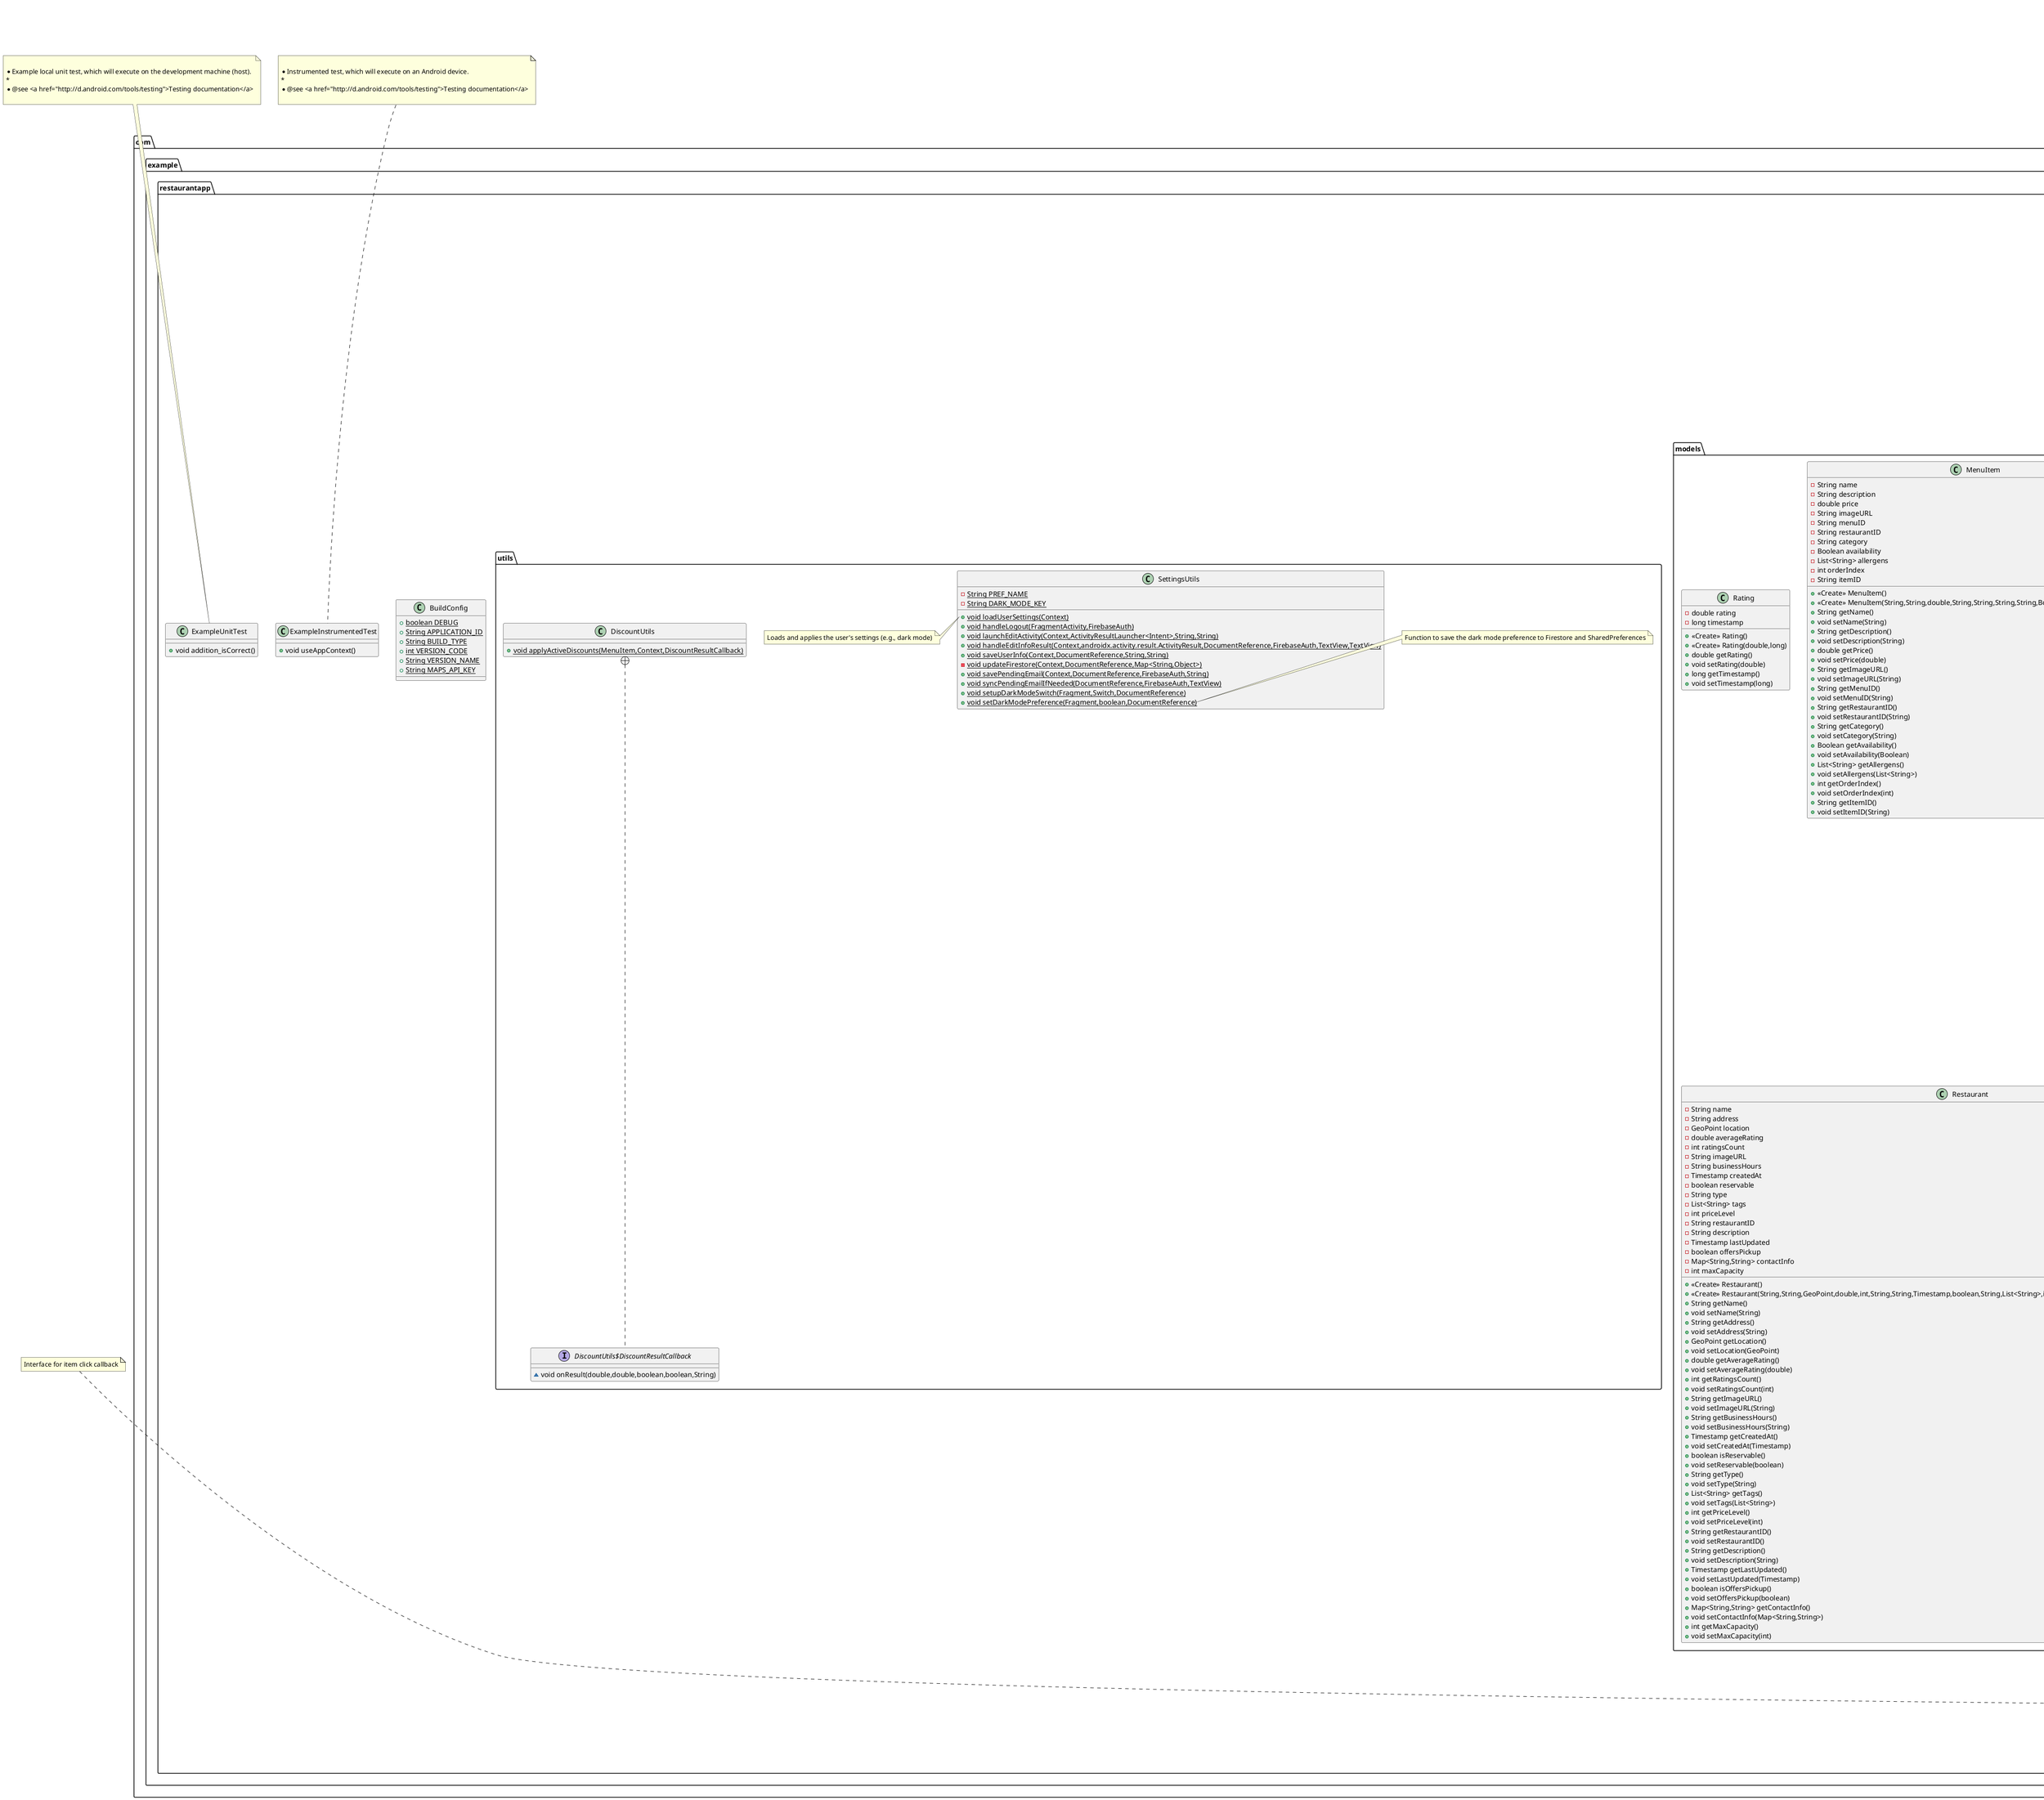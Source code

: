 @startuml
class com.example.restaurantapp.fragments.UpcomingReservationsFragment {
- RecyclerView reservationsRecyclerView
- LinearLayout emptyStateContainer
- MaterialButton filterByDateButton
- ChipGroup filterChipGroup
- ReservationAdapter reservationAdapter
- List<Reservation> allReservations
- List<Reservation> filteredReservations
- List<String> activeDateFilters
- SimpleDateFormat dateFormat
~ FirebaseFirestore db
- FirebaseAuth auth
- FirebaseUser currentUser
- boolean isRestaurant
+ <<Create>> UpcomingReservationsFragment()
+ View onCreateView(LayoutInflater,ViewGroup,Bundle)
- void loadReservationsFromFirestore()
+ void cancelReservation(Reservation,int)
- void setupFilters()
- void showDatePickerDialog()
- void onDateSelected(Date)
- void addDateFilterChip(String)
- void applyFilters()
- void updateEmptyState()
}


class com.example.restaurantapp.databinding.ActivityRestaurantMainBinding {
- LinearLayout rootView
+ BottomNavigationView bottomNavigation
+ FrameLayout fragmentContainer
- <<Create>> ActivityRestaurantMainBinding(LinearLayout,BottomNavigationView,FrameLayout)
+ LinearLayout getRoot()
+ {static} ActivityRestaurantMainBinding inflate(LayoutInflater)
+ {static} ActivityRestaurantMainBinding inflate(LayoutInflater,ViewGroup,boolean)
+ {static} ActivityRestaurantMainBinding bind(View)
}


class com.example.restaurantapp.BuildConfig {
+ {static} boolean DEBUG
+ {static} String APPLICATION_ID
+ {static} String BUILD_TYPE
+ {static} int VERSION_CODE
+ {static} String VERSION_NAME
+ {static} String MAPS_API_KEY
}

class com.example.restaurantapp.viewmodels.MenuItemSelectionViewModel {
- MutableLiveData<MenuItem> selectedMenuItem
+ void selectMenuItem(MenuItem)
+ LiveData<MenuItem> getSelectedMenuItem()
}
note left of com.example.restaurantapp.viewmodels.MenuItemSelectionViewModel::selectedMenuItem
 LiveData to hold the selected MenuItem
end note

note left of com.example.restaurantapp.viewmodels.MenuItemSelectionViewModel::selectMenuItem(MenuItem)
 Call this method when a menu item is selected
end note
note right of com.example.restaurantapp.viewmodels.MenuItemSelectionViewModel::getSelectedMenuItem()
 Other fragments can observe this LiveData to react when a menu item is selected
end note

class com.example.restaurantapp.fragments.MenuItemFragment {
- ImageView menuItemImage
- TextView discountBadge
- TextView menuItemName
- TextView menuItemDescription
- TextView menuItemPrice
- TextView menuItemOldPrice
- TextView menuItemCategory
- TextView menuItemAllergens
- TextView menuItemAvailability
- MenuItemSelectionViewModel viewModel
+ <<Create>> MenuItemFragment()
+ View onCreateView(LayoutInflater,ViewGroup,Bundle)
+ void onViewCreated(View,Bundle)
- void populateViews(MenuItem,Context)
}


class com.example.restaurantapp.adapters.RestaurantSearchResultsAdapter {
- List<Restaurant> restaurants
- Context context
- OnItemClickListener listener
+ <<Create>> RestaurantSearchResultsAdapter(List<Restaurant>,Context,OnItemClickListener)
+ void updateData(List<Restaurant>)
+ ViewHolder onCreateViewHolder(ViewGroup,int)
+ void onBindViewHolder(ViewHolder,int)
+ int getItemCount()
+ void getDistance(Restaurant,DistanceCallback)
}


interface com.example.restaurantapp.adapters.RestaurantSearchResultsAdapter$OnItemClickListener {
~ void onItemClick(Restaurant)
~ void onNavigateClick(Restaurant)
}

class com.example.restaurantapp.adapters.RestaurantSearchResultsAdapter$ViewHolder {
~ ImageView restaurantImage
~ TextView nameTextView
~ ImageButton navButton
+ <<Create>> ViewHolder(View)
}


interface com.example.restaurantapp.adapters.RestaurantSearchResultsAdapter$DistanceCallback {
~ void onDistanceCalculated(double)
}

class com.example.restaurantapp.fragments.GmapsFragment {
- SearchView searchView
- GoogleMap mMap
- FusedLocationProviderClient fusedLocationClient
- TextView noResultsTextView
- RestaurantSearchResultsAdapter restaurantSearchResultsAdapter
- RecyclerView recyclerView
- BottomSheetBehavior<View> bottomSheetBehavior
- View bottomSheet
- RestaurantViewModel viewModel
- boolean isNavigating
- Handler handler
- Runnable mapLoadRunnable
- PlacesClient placesClient
- Marker currentSearchMarker
- ActivityResultLauncher<String> locationPermissionLauncher
+ <<Create>> GmapsFragment()
+ View onCreateView(LayoutInflater,ViewGroup,Bundle)
+ void onDestroyView()
+ void onViewCreated(View,Bundle)
- void performSearch(String)
- void updateSearchResults(List<Restaurant>)
- void setCurrentLocation(PlacesClient)
- void loadMap(PlacesClient)
- void setMapSettings(GoogleMap,PlacesClient)
- void moveMapButtons(SupportMapFragment)
- int dpToPx(int)
- void setCurrentCameraPosition()
- void focusOnLocation(GoogleMap,LatLng)
- void openNavigationApp(String)
}

note left of com.example.restaurantapp.fragments.GmapsFragment::openNavigationApp(String)
 Helper to launch navigation
end note

class com.example.restaurantapp.fragments.LoginFragment {
- {static} String TAG
- EditText editTextEmail
- Button buttonLogin
- TextView textViewSignUp
- FirebaseAuth firebaseAuth
+ <<Create>> LoginFragment()
+ View onCreateView(LayoutInflater,ViewGroup,Bundle)
- void loginWithEmailPassword()
- void firebaseAuthWithGoogle(String)
- void navigateToMainActivity(FirebaseUser)
- void launchMainActivity(String)
+ void onStart()
}

note left of com.example.restaurantapp.fragments.LoginFragment::launchMainActivity(String)
 Launches the correct main activity instantly
end note

class com.example.restaurantapp.ExampleUnitTest {
+ void addition_isCorrect()
}
note top of com.example.restaurantapp.ExampleUnitTest

 * Example local unit test, which will execute on the development machine (host).
 *
 * @see <a href="http://d.android.com/tools/testing">Testing documentation</a>
 
end note


class com.example.restaurantapp.fragments.DiscoveryFragment {
- RecyclerView restaurantRecyclerView
- RestaurantDiscoveryAdapter restaurantAdapter
- RestaurantViewModel viewModel
+ <<Create>> DiscoveryFragment()
+ View onCreateView(LayoutInflater,ViewGroup,Bundle)
+ void onResume()
- void fetchAllRestaurants()
}


class com.example.restaurantapp.databinding.ActivityAuthenticationBinding {
- FrameLayout rootView
+ FragmentContainerView authenticationContainer
- <<Create>> ActivityAuthenticationBinding(FrameLayout,FragmentContainerView)
+ FrameLayout getRoot()
+ {static} ActivityAuthenticationBinding inflate(LayoutInflater)
+ {static} ActivityAuthenticationBinding inflate(LayoutInflater,ViewGroup,boolean)
+ {static} ActivityAuthenticationBinding bind(View)
}


class com.example.restaurantapp.ExampleInstrumentedTest {
+ void useAppContext()
}
note top of com.example.restaurantapp.ExampleInstrumentedTest

 * Instrumented test, which will execute on an Android device.
 *
 * @see <a href="http://d.android.com/tools/testing">Testing documentation</a>
 
end note


class com.example.restaurantapp.databinding.ActivityEditInfoBinding {
- RelativeLayout rootView
+ TextInputEditText confirmPasswordEditText
+ TextInputLayout confirmPasswordInputLayout
+ TextInputEditText newPasswordEditText
+ TextInputLayout newPasswordInputLayout
+ Button saveButton
+ Toolbar toolbar
+ TextInputEditText universalEditText
+ TextInputLayout universalInputLayout
- <<Create>> ActivityEditInfoBinding(RelativeLayout,TextInputEditText,TextInputLayout,TextInputEditText,TextInputLayout,Button,Toolbar,TextInputEditText,TextInputLayout)
+ RelativeLayout getRoot()
+ {static} ActivityEditInfoBinding inflate(LayoutInflater)
+ {static} ActivityEditInfoBinding inflate(LayoutInflater,ViewGroup,boolean)
+ {static} ActivityEditInfoBinding bind(View)
}


class com.example.restaurantapp.databinding.FragmentUserSignUpBinding {
- ScrollView rootView
+ Button buttonSignUp
+ TextInputEditText editTextConfirmPassword
+ TextInputEditText editTextEmail
+ TextInputEditText editTextName
+ TextInputEditText editTextPassword
+ TextInputEditText editTextPhone
+ TextView textViewRestaurantSignUp
+ TextView textViewSignIn
- <<Create>> FragmentUserSignUpBinding(ScrollView,Button,TextInputEditText,TextInputEditText,TextInputEditText,TextInputEditText,TextInputEditText,TextView,TextView)
+ ScrollView getRoot()
+ {static} FragmentUserSignUpBinding inflate(LayoutInflater)
+ {static} FragmentUserSignUpBinding inflate(LayoutInflater,ViewGroup,boolean)
+ {static} FragmentUserSignUpBinding bind(View)
}


class com.example.restaurantapp.databinding.FragmentDiscoveryBinding {
- LinearLayout rootView
+ LinearLayout discoveryContainer
+ RecyclerView restaurantRecyclerView
- <<Create>> FragmentDiscoveryBinding(LinearLayout,LinearLayout,RecyclerView)
+ LinearLayout getRoot()
+ {static} FragmentDiscoveryBinding inflate(LayoutInflater)
+ {static} FragmentDiscoveryBinding inflate(LayoutInflater,ViewGroup,boolean)
+ {static} FragmentDiscoveryBinding bind(View)
}


class com.example.restaurantapp.fragments.EditRestaurantInfoFragment {
- ImageView editRestaurantLogo
- TextInputEditText editRestaurantName
- AutoCompleteTextView editRestaurantType
- Slider editRestaurantPriceLevel
- SwitchMaterial editRestaurantReservable
- Button saveButton
- ProgressBar progressBar
- BottomSheetDialog imageBottomSheetDialog
- RestaurantViewModel viewModel
- Uri photoUri
- Bitmap bitmap
- UploadTask currentUploadTask
- boolean imageEdited
- boolean isUploading
- boolean hasError
- Restaurant currentRestaurant
- String restaurantID
- FirebaseFirestore db
- FirebaseAuth auth
- FirebaseUser currentUser
- StorageReference storageRef
- FirebaseStorage storage
- ActivityResultLauncher<String[]> permissionLauncher
- ActivityResultLauncher<Intent> cameraLauncher
- ActivityResultLauncher<Intent> imagePickerLauncher
+ View onCreateView(LayoutInflater,ViewGroup,Bundle)
- void populateRestaurantViews(Restaurant)
- void saveRestaurantChanges()
- void isValidAddress(String,EditRestaurantInfoFragment.AddressValidationCallback)
- boolean validateWithOpenStreetMap(String)
- void editImage()
- boolean checkStoragePermission()
- void requestPermissions()
- void showBottomSheetDialog()
- void takePhoto()
- void pickFromGallery()
- File createImageFile()
- Bitmap fixImageOrientation(Uri,Bitmap)
- void uploadImageToFirebase(Bitmap)
- void deleteOldImage(String)
- void updateImageWithImageUrl(String)
}
note left of com.example.restaurantapp.fragments.EditRestaurantInfoFragment::permissionLauncher
 Permission request launcher
end note
note right of com.example.restaurantapp.fragments.EditRestaurantInfoFragment::imagePickerLauncher
 Handle gallery result
end note


interface com.example.restaurantapp.fragments.EditRestaurantInfoFragment$AddressValidationCallback {
~ void onResult(boolean)
}

class com.example.restaurantapp.databinding.FragmentForgotPasswordBinding {
- ScrollView rootView
+ Button buttonBackToLogin
+ Button buttonResetPassword
+ TextInputEditText editTextEmail
+ ProgressBar progressBar
+ TextView textViewTitle
- <<Create>> FragmentForgotPasswordBinding(ScrollView,Button,Button,TextInputEditText,ProgressBar,TextView)
+ ScrollView getRoot()
+ {static} FragmentForgotPasswordBinding inflate(LayoutInflater)
+ {static} FragmentForgotPasswordBinding inflate(LayoutInflater,ViewGroup,boolean)
+ {static} FragmentForgotPasswordBinding bind(View)
}


class com.example.restaurantapp.adapters.ReservationAdapter {
- List<Reservation> reservationList
- Context context
- boolean isUpcoming
- boolean isRestaurant
- UpcomingReservationsFragment fragment
- SimpleDateFormat displayDateFormat
+ <<Create>> ReservationAdapter(Context,List<Reservation>,boolean)
+ <<Create>> ReservationAdapter(Context,List<Reservation>,boolean,UpcomingReservationsFragment)
+ ReservationViewHolder onCreateViewHolder(ViewGroup,int)
+ void onBindViewHolder(ReservationViewHolder,int)
+ int getItemCount()
}

note left of com.example.restaurantapp.adapters.ReservationAdapter::ReservationAdapter(Context,List<Reservation>,boolean,UpcomingReservationsFragment)
 Optional constructor to directly provide the fragment reference
end note

class com.example.restaurantapp.adapters.ReservationAdapter$ReservationViewHolder {
~ TextView dateTimeText
~ TextView specialRequestsText
~ Button cancelButton
~ View bottomSpacer
+ <<Create>> ReservationViewHolder(View)
}


class com.example.restaurantapp.activities.AuthenticationActivity {
# void onCreate(Bundle)
}

class com.example.restaurantapp.databinding.ItemReservationBinding {
- CardView rootView
+ Space bottomSpacer
+ TextView bulletSeparator
+ Button cancelReservationButton
+ CardView reservationCard
+ TextView reservationDateTimeText
+ TextView reservationGuestCount
+ TextView reservationRestaurantName
+ TextView reservationSpecialRequests
+ TextView reservationStatus
+ TextView reservationUserName
+ TextView reservationUserPhone
- <<Create>> ItemReservationBinding(CardView,Space,TextView,Button,CardView,TextView,TextView,TextView,TextView,TextView,TextView,TextView)
+ CardView getRoot()
+ {static} ItemReservationBinding inflate(LayoutInflater)
+ {static} ItemReservationBinding inflate(LayoutInflater,ViewGroup,boolean)
+ {static} ItemReservationBinding bind(View)
}


class com.example.restaurantapp.databinding.FragmentMenuItemBinding {
- ScrollView rootView
+ TextView discountBadge
+ TextView menuItemAllergens
+ TextView menuItemAllergensLabel
+ TextView menuItemAvailability
+ TextView menuItemCategory
+ TextView menuItemDescription
+ LinearLayout menuItemDetailContainer
+ ScrollView menuItemDetailScroll
+ ImageView menuItemImage
+ TextView menuItemName
+ TextView menuItemOldPrice
+ TextView menuItemPrice
- <<Create>> FragmentMenuItemBinding(ScrollView,TextView,TextView,TextView,TextView,TextView,TextView,LinearLayout,ScrollView,ImageView,TextView,TextView,TextView)
+ ScrollView getRoot()
+ {static} FragmentMenuItemBinding inflate(LayoutInflater)
+ {static} FragmentMenuItemBinding inflate(LayoutInflater,ViewGroup,boolean)
+ {static} FragmentMenuItemBinding bind(View)
}


class com.example.restaurantapp.fragments.RestaurantSignUpFragment {
- TextInputEditText emailEditText
- TextInputLayout emailLayout
- Button signUpButton
- FirebaseAuth firebaseAuth
- TextView signInRedirectTextView
- ProgressBar progressBar
+ <<Create>> RestaurantSignUpFragment()
+ View onCreateView(LayoutInflater,ViewGroup,Bundle)
- void createRestaurantAccount()
- void isValidAddress(String,AddressValidationCallback)
- boolean validateWithOpenStreetMap(String)
- void saveRestaurantData(FirebaseUser,String,String,String,String)
- void saveUserTypeToPreferences()
- void navigateToMainActivity(FirebaseUser)
- void setupErrorClearListeners()
}


interface com.example.restaurantapp.fragments.RestaurantSignUpFragment$AddressValidationCallback {
~ void onResult(boolean)
}

class com.example.restaurantapp.databinding.FragmentEditRestaurantInfoBinding {
- FrameLayout rootView
+ Button cancelButton
+ TextInputEditText editRestaurantAddress
+ TextInputEditText editRestaurantDescription
+ TextInputEditText editRestaurantEmail
+ TextInputEditText editRestaurantHours
+ ImageView editRestaurantLogo
+ TextInputEditText editRestaurantMaxCapacity
+ TextInputEditText editRestaurantName
+ SwitchMaterial editRestaurantOffersPickup
+ TextInputEditText editRestaurantPhone
+ Slider editRestaurantPriceLevel
+ SwitchMaterial editRestaurantReservable
+ TextInputEditText editRestaurantTags
+ AutoCompleteTextView editRestaurantType
+ FrameLayout loadingOverlay
+ TextInputLayout maxCapacityInputLayout
+ Button saveButton
+ ProgressBar saveProgressBar
- <<Create>> FragmentEditRestaurantInfoBinding(FrameLayout,Button,TextInputEditText,TextInputEditText,TextInputEditText,TextInputEditText,ImageView,TextInputEditText,TextInputEditText,SwitchMaterial,TextInputEditText,Slider,SwitchMaterial,TextInputEditText,AutoCompleteTextView,FrameLayout,TextInputLayout,Button,ProgressBar)
+ FrameLayout getRoot()
+ {static} FragmentEditRestaurantInfoBinding inflate(LayoutInflater)
+ {static} FragmentEditRestaurantInfoBinding inflate(LayoutInflater,ViewGroup,boolean)
+ {static} FragmentEditRestaurantInfoBinding bind(View)
}


class com.example.restaurantapp.databinding.FragmentProfileBinding {
- ScrollView rootView
+ TextView accountSettingsTitle
+ Button changePasswordButton
+ Switch darkModeSwitch
+ LinearLayout editProfileEmailContainer
+ LinearLayout editProfileNameContainer
+ LinearLayout editProfilePhoneContainer
+ ImageButton editProfilePictureImageButton
+ TextView editProfilePictureTextView
+ TextView generalSettingsTitle
+ Button logoutButton
+ Switch notificationsSwitch
+ LinearLayout profileContainer
+ TextView profileEmail
+ TextView profileName
+ TextView profilePhone
- <<Create>> FragmentProfileBinding(ScrollView,TextView,Button,Switch,LinearLayout,LinearLayout,LinearLayout,ImageButton,TextView,TextView,Button,Switch,LinearLayout,TextView,TextView,TextView)
+ ScrollView getRoot()
+ {static} FragmentProfileBinding inflate(LayoutInflater)
+ {static} FragmentProfileBinding inflate(LayoutInflater,ViewGroup,boolean)
+ {static} FragmentProfileBinding bind(View)
}


class com.example.restaurantapp.databinding.FragmentMapBinding {
- FrameLayout rootView
+ MapView gmap
- <<Create>> FragmentMapBinding(FrameLayout,MapView)
+ FrameLayout getRoot()
+ {static} FragmentMapBinding inflate(LayoutInflater)
+ {static} FragmentMapBinding inflate(LayoutInflater,ViewGroup,boolean)
+ {static} FragmentMapBinding bind(View)
}


class com.example.restaurantapp.databinding.ItemSearchRestaurantBinding {
- CardView rootView
+ ImageButton navButton
+ TextView restaurantDistance
+ ImageView restaurantImage
+ TextView restaurantName
+ TextView restaurantRating
+ TextView restaurantTags
- <<Create>> ItemSearchRestaurantBinding(CardView,ImageButton,TextView,ImageView,TextView,TextView,TextView)
+ CardView getRoot()
+ {static} ItemSearchRestaurantBinding inflate(LayoutInflater)
+ {static} ItemSearchRestaurantBinding inflate(LayoutInflater,ViewGroup,boolean)
+ {static} ItemSearchRestaurantBinding bind(View)
}


class com.example.restaurantapp.databinding.FragmentRestaurantSettingsBinding {
- CoordinatorLayout rootView
+ Button changePasswordButton
+ Switch darkModeSwitch
+ LinearLayout editProfileEmailContainer
+ LinearLayout editProfilePhoneContainer
+ Button logoutButton
+ TextView profileEmail
+ TextView profilePhone
+ Toolbar toolbar
- <<Create>> FragmentRestaurantSettingsBinding(CoordinatorLayout,Button,Switch,LinearLayout,LinearLayout,Button,TextView,TextView,Toolbar)
+ CoordinatorLayout getRoot()
+ {static} FragmentRestaurantSettingsBinding inflate(LayoutInflater)
+ {static} FragmentRestaurantSettingsBinding inflate(LayoutInflater,ViewGroup,boolean)
+ {static} FragmentRestaurantSettingsBinding bind(View)
}


class com.example.restaurantapp.databinding.FragmentReservationsTabLayoutBinding {
- CoordinatorLayout rootView
+ AppBarLayout appBarLayout
+ TabLayout tabLayout
+ ViewPager2 viewPager
- <<Create>> FragmentReservationsTabLayoutBinding(CoordinatorLayout,AppBarLayout,TabLayout,ViewPager2)
+ CoordinatorLayout getRoot()
+ {static} FragmentReservationsTabLayoutBinding inflate(LayoutInflater)
+ {static} FragmentReservationsTabLayoutBinding inflate(LayoutInflater,ViewGroup,boolean)
+ {static} FragmentReservationsTabLayoutBinding bind(View)
}


class com.example.restaurantapp.databinding.ActivityUserMainBinding {
- LinearLayout rootView
+ BottomNavigationView bottomNavMenu
+ FrameLayout fragmentContainer
- <<Create>> ActivityUserMainBinding(LinearLayout,BottomNavigationView,FrameLayout)
+ LinearLayout getRoot()
+ {static} ActivityUserMainBinding inflate(LayoutInflater)
+ {static} ActivityUserMainBinding inflate(LayoutInflater,ViewGroup,boolean)
+ {static} ActivityUserMainBinding bind(View)
}


class com.example.restaurantapp.models.Rating {
- double rating
- long timestamp
+ <<Create>> Rating()
+ <<Create>> Rating(double,long)
+ double getRating()
+ void setRating(double)
+ long getTimestamp()
+ void setTimestamp(long)
}


class com.example.restaurantapp.databinding.FragmentGmapsBinding {
- CoordinatorLayout rootView
+ LinearLayout bottomSheet
+ FrameLayout bottomSheetContainer
+ FragmentContainerView mapContainer
+ TextView noResultsTextView
+ SearchView searchBar
+ RecyclerView searchResultsRecyclerView
- <<Create>> FragmentGmapsBinding(CoordinatorLayout,LinearLayout,FrameLayout,FragmentContainerView,TextView,SearchView,RecyclerView)
+ CoordinatorLayout getRoot()
+ {static} FragmentGmapsBinding inflate(LayoutInflater)
+ {static} FragmentGmapsBinding inflate(LayoutInflater,ViewGroup,boolean)
+ {static} FragmentGmapsBinding bind(View)
}


class com.example.restaurantapp.utils.DiscountUtils {
+ {static} void applyActiveDiscounts(MenuItem,Context,DiscountResultCallback)
}

interface com.example.restaurantapp.utils.DiscountUtils$DiscountResultCallback {
~ void onResult(double,double,boolean,boolean,String)
}

class com.example.restaurantapp.databinding.ItemMenuItemBinding {
- FrameLayout rootView
+ TextView discountBadge
+ ImageView itemImage
+ TextView itemName
+ TextView itemPrice
+ TextView oldPrice
+ LinearLayout priceLayout
- <<Create>> ItemMenuItemBinding(FrameLayout,TextView,ImageView,TextView,TextView,TextView,LinearLayout)
+ FrameLayout getRoot()
+ {static} ItemMenuItemBinding inflate(LayoutInflater)
+ {static} ItemMenuItemBinding inflate(LayoutInflater,ViewGroup,boolean)
+ {static} ItemMenuItemBinding bind(View)
}


class com.example.restaurantapp.fragments.RestaurantSettingsFragment {
- Button logoutButton
- TextView profileEmail
- Switch darkModeSwitch
- ActivityResultLauncher<Intent> editInfoLauncher
- FirebaseFirestore db
- FirebaseAuth auth
- FirebaseUser currentUser
- DocumentReference userRef
- DocumentReference userSettingsRef
+ <<Create>> RestaurantSettingsFragment()
+ View onCreateView(LayoutInflater,ViewGroup,Bundle)
+ void onResume()
- void loadDarkModeSetting()
- void fetchFromFirestoreAndStoreLocally(SharedPreferences)
}

note left of com.example.restaurantapp.fragments.RestaurantSettingsFragment::loadDarkModeSetting()
 Load user settings from preferences
end note
note right of com.example.restaurantapp.fragments.RestaurantSettingsFragment::fetchFromFirestoreAndStoreLocally(SharedPreferences)
In case load fails, load from firestore and store locally
end note

class com.example.restaurantapp.fragments.UserSignUpFragment {
- EditText emailEditText
- Button signUpButton
- TextView signInRedirectTextView
- FirebaseAuth firebaseAuth
+ <<Create>> UserSignUpFragment()
+ View onCreateView(LayoutInflater,ViewGroup,Bundle)
- void createAccount()
- void saveUserData(String,String,String,String)
- void saveUserTypeToPreferences()
- void navigateToMainActivity(FirebaseUser)
}


class com.example.restaurantapp.databinding.FragmentReservationsBinding {
- LinearLayout rootView
+ MaterialButton clearFilterButton
+ LinearLayout emptyStateContainer
+ MaterialButton filterByDateButton
+ ChipGroup filterChipGroup
+ LinearLayout filterControls
+ TextView noReservationsText
+ RecyclerView reservationsRecyclerView
+ TextView reservationsTitle
- <<Create>> FragmentReservationsBinding(LinearLayout,MaterialButton,LinearLayout,MaterialButton,ChipGroup,LinearLayout,TextView,RecyclerView,TextView)
+ LinearLayout getRoot()
+ {static} FragmentReservationsBinding inflate(LayoutInflater)
+ {static} FragmentReservationsBinding inflate(LayoutInflater,ViewGroup,boolean)
+ {static} FragmentReservationsBinding bind(View)
}


class com.example.restaurantapp.models.MenuItem {
- String name
- String description
- double price
- String imageURL
- String menuID
- String restaurantID
- String category
- Boolean availability
- List<String> allergens
- int orderIndex
- String itemID
+ <<Create>> MenuItem()
+ <<Create>> MenuItem(String,String,double,String,String,String,String,Boolean,List<String>,int,String)
+ String getName()
+ void setName(String)
+ String getDescription()
+ void setDescription(String)
+ double getPrice()
+ void setPrice(double)
+ String getImageURL()
+ void setImageURL(String)
+ String getMenuID()
+ void setMenuID(String)
+ String getRestaurantID()
+ void setRestaurantID(String)
+ String getCategory()
+ void setCategory(String)
+ Boolean getAvailability()
+ void setAvailability(Boolean)
+ List<String> getAllergens()
+ void setAllergens(List<String>)
+ int getOrderIndex()
+ void setOrderIndex(int)
+ String getItemID()
+ void setItemID(String)
}


class com.example.restaurantapp.fragments.ForgotPasswordFragment {
- EditText editTextEmail
- Button buttonResetPassword
- ProgressBar progressBar
- FirebaseAuth firebaseAuth
+ <<Create>> ForgotPasswordFragment()
+ View onCreateView(LayoutInflater,ViewGroup,Bundle)
}


class com.example.restaurantapp.activities.RestaurantMainActivity {
- {static} String TAG
- BottomNavigationView bottomNavMenu
- String MANAGE_MENU_FRAGMENT_TAG
- String RESTAURANT_SETTINGS_FRAGMENT_TAG
- String RESTAURANT_INFO_FRAGMENT_TAG
- String RESERVATIONS_TAB_LAYOUT_FRAGMENT_TAG
- String currentFragmentTag
- View rootView
- ActivityResultLauncher<String[]> requestMultiplePermissionsLauncher
- ActivityResultLauncher<String> requestSinglePermissionLauncher
- boolean isTransactionInProgress
- Handler handler
- String pendingFragmentTag
# void onCreate(Bundle)
- void setupPermissionLaunchers()
- void setupBackPressHandler()
- void setupBottomNavigation()
# void onSaveInstanceState(Bundle)
- void updateBottomNavFromTag(String)
- void switchFragment(String)
- void loadFragment(Fragment,String)
- void requestRequiredPermissions()
- void showPermissionRationale(List<String>)
- void showPermissionFeedback(String)
- String getPermissionFriendlyName(String)
}
note left of com.example.restaurantapp.activities.RestaurantMainActivity::requestMultiplePermissionsLauncher
 For Android 13+ permissions
end note


class com.example.restaurantapp.databinding.FragmentManageMenuBinding {
- FrameLayout rootView
+ RelativeLayout addChoiceOverlay
+ ImageButton btnAdd
+ Button btnApplyDiscount
+ Button btnCancelAddChoice
+ Button btnCancelDiscount
+ Button btnCancelEdit
+ Button btnCancelMenuEdit
+ Button btnChooseAddItem
+ Button btnChooseAddMenu
+ Button btnChooseForDiscount
+ Button btnCloseItemView
+ Button btnCloseMenuView
+ ImageButton btnCreateDiscount
+ Button btnDeleteItem
+ Button btnDeleteMenu
+ Button btnEditItem
+ Button btnEditMenu
+ Button btnSaveItem
+ Button btnSaveMenu
+ DatePicker datePickerEnd
+ DatePicker datePickerStart
+ TextView discountBadge
+ RelativeLayout discountOverlay
+ EditText editDiscountAmount
+ TextInputEditText editItemAllergens
+ TextInputLayout editItemAllergensLayout
+ CheckBox editItemAvailability
+ TextInputEditText editItemCategory
+ TextInputLayout editItemCategoryLayout
+ TextInputEditText editItemDescription
+ TextInputLayout editItemDescriptionLayout
+ ImageButton editItemImage
+ TextInputEditText editItemName
+ TextInputLayout editItemNameLayout
+ TextInputEditText editItemPrice
+ TextInputLayout editItemPriceLayout
+ ImageButton editMenuImage
+ EditText editMenuName
+ TextView itemEditImageTextView
+ RelativeLayout itemEditOverlay
+ TextView itemEditOverlayName
+ TextView itemViewAllergens
+ TextView itemViewAvailability
+ TextView itemViewCategory
+ TextView itemViewDescription
+ ImageView itemViewImage
+ TextView itemViewName
+ RelativeLayout itemViewOverlay
+ TextView itemViewPrice
+ LinearLayout layoutSchedule
+ RelativeLayout loadingOverlay
+ TextView menuEditImageTextView
+ RelativeLayout menuEditOverlay
+ TextView menuEditOverlayName
+ ImageView menuViewImage
+ TextView menuViewName
+ RelativeLayout menuViewOverlay
+ TextView noResults
+ TextView oldPrice
+ ProgressBar progressBar
+ RadioGroup radioApplyScope
+ RadioButton radioApplyToMenuOrItem
+ RadioGroup radioDiscountType
+ RadioButton radioFlat
+ RadioButton radioManualSelect
+ RadioButton radioPercentage
+ RecyclerView recyclerViewMenus
+ NestedScrollView scrollViewMenus
+ SearchView searchBar
+ Spinner spinnerDiscountItem
+ Spinner spinnerDiscountMenu
+ Spinner spinnerMenuSelection
+ Switch switchEnableSchedule
+ TimePicker timePickerEnd
+ TimePicker timePickerStart
- <<Create>> FragmentManageMenuBinding(FrameLayout,RelativeLayout,ImageButton,Button,Button,Button,Button,Button,Button,Button,Button,Button,Button,ImageButton,Button,Button,Button,Button,Button,Button,DatePicker,DatePicker,TextView,RelativeLayout,EditText,TextInputEditText,TextInputLayout,CheckBox,TextInputEditText,TextInputLayout,TextInputEditText,TextInputLayout,ImageButton,TextInputEditText,TextInputLayout,TextInputEditText,TextInputLayout,ImageButton,EditText,TextView,RelativeLayout,TextView,TextView,TextView,TextView,TextView,ImageView,TextView,RelativeLayout,TextView,LinearLayout,RelativeLayout,TextView,RelativeLayout,TextView,ImageView,TextView,RelativeLayout,TextView,TextView,ProgressBar,RadioGroup,RadioButton,RadioGroup,RadioButton,RadioButton,RadioButton,RecyclerView,NestedScrollView,SearchView,Spinner,Spinner,Spinner,Switch,TimePicker,TimePicker)
+ FrameLayout getRoot()
+ {static} FragmentManageMenuBinding inflate(LayoutInflater)
+ {static} FragmentManageMenuBinding inflate(LayoutInflater,ViewGroup,boolean)
+ {static} FragmentManageMenuBinding bind(View)
}


class com.example.restaurantapp.adapters.RestaurantDiscoveryAdapter {
- List<Restaurant> restaurants
- Context context
- OnRestaurantClickListener listener
+ <<Create>> RestaurantDiscoveryAdapter(List<Restaurant>,Context,OnRestaurantClickListener)
+ void updateData(List<Restaurant>)
+ ViewHolder onCreateViewHolder(ViewGroup,int)
+ void onBindViewHolder(ViewHolder,int)
+ int getItemCount()
- String getPriceLevelText(int)
- String joinTags(List<String>)
}

note left of com.example.restaurantapp.adapters.RestaurantDiscoveryAdapter::updateData(List<Restaurant>)
 Update adapter data
end note
note right of com.example.restaurantapp.adapters.RestaurantDiscoveryAdapter::getPriceLevelText(int)
 Helper to format price level
end note
note left of com.example.restaurantapp.adapters.RestaurantDiscoveryAdapter::joinTags(List<String>)
 Helper to join tags
end note

interface com.example.restaurantapp.adapters.RestaurantDiscoveryAdapter$OnRestaurantClickListener {
~ void onRestaurantClick(Restaurant)
}
note top of com.example.restaurantapp.adapters.RestaurantDiscoveryAdapter$OnRestaurantClickListener
 Interface for item click callback
end note


class com.example.restaurantapp.adapters.RestaurantDiscoveryAdapter$ViewHolder {
~ ImageView restaurantImage
~ TextView restaurantName
+ <<Create>> ViewHolder(View)
}


class com.example.restaurantapp.models.Reservation {
- Date date
- String time
- String guests
- String specialRequests
- String status
- String name
- String restaurantName
- String phoneNumber
- String userID
- String restaurantID
- String reservationID
+ <<Create>> Reservation()
+ <<Create>> Reservation(Date,String,String,String,String,String,String,String,String,String,String)
+ Date getDate()
+ String getTime()
+ String getGuests()
+ String getSpecialRequests()
+ String getStatus()
+ String getName()
+ String getPhoneNumber()
+ void setDate(Date)
+ void setTime(String)
+ void setGuests(String)
+ void setSpecialRequests(String)
+ void setStatus(String)
+ void setName(String)
+ void setPhoneNumber(String)
+ String getUserID()
+ void setUserID(String)
+ String getRestaurantID()
+ void setRestaurantID(String)
+ String getReservationID()
+ void setReservationID(String)
+ String getRestaurantName()
+ void setRestaurantName(String)
}

note left of com.example.restaurantapp.models.Reservation::getDate()
 Getters
end note
note right of com.example.restaurantapp.models.Reservation::setDate(Date)
 Setters
end note

class com.example.restaurantapp.activities.UserMainActivity {
- {static} String TAG
- BottomNavigationView bottomNavMenu
- String DISCOVERY_FRAGMENT_TAG
- String GMAPS_FRAGMENT_TAG
- String PROFILE_FRAGMENT_TAG
- String RESERVATIONS_TAB_LAYOUT_FRAGMENT_TAG
- String currentFragmentTag
- View rootView
- ActivityResultLauncher<String[]> permissionLauncher
# void onCreate(Bundle)
- void setupPermissionLaunchers()
- void setupBackPressHandler()
- void setupBottomNavigation()
# void onSaveInstanceState(Bundle)
- void updateBottomNavFromTag(String)
- void switchFragment(String)
- void loadFragment(Fragment,String)
- void requestRequiredPermissions()
}


class com.example.restaurantapp.fragments.ProfileFragment {
- ImageButton editProfilePictureImageButton
- TextView profileName
- Switch darkModeSwitch
- ActivityResultLauncher<Intent> editInfoLauncher
- ActivityResultLauncher<String> requestPermissionLauncher
- BottomSheetDialog bottomSheetDialog
- UploadTask currentUploadTask
- boolean isUploading
- Uri photoUri
- FirebaseFirestore db
- FirebaseAuth auth
- FirebaseStorage storage
- StorageReference storageRef
- DocumentReference userSettingsRef
- DocumentReference userRef
- {static} String TAG
- ActivityResultLauncher<String[]> permissionLauncher
- ActivityResultLauncher<Intent> cameraLauncher
- ActivityResultLauncher<Intent> imagePickerLauncher
+ <<Create>> ProfileFragment()
+ View onCreateView(LayoutInflater,ViewGroup,Bundle)
+ void onResume()
+ void onDestroyView()
- void loadUserSettings()
- void fetchFromFirestoreAndStoreLocally(SharedPreferences)
- void requestNotificationPermission()
- void setNotificationPreference(boolean)
- void updateNotificationSubscription(boolean)
- void loadUserProfile()
- void selectProfilePicture()
- boolean checkStoragePermission()
- void requestPermissions()
- void showBottomSheetDialog()
- void takePhoto()
- void pickFromGallery()
- File createImageFile()
- void uploadImageToFirebase(Bitmap)
- Bitmap fixImageOrientation(Uri,Bitmap)
- void updateUserProfileWithImageUrl(String)
- void deleteOldProfileImage(String)
}
note left of com.example.restaurantapp.fragments.ProfileFragment::permissionLauncher
 Permission request launcher
end note
note right of com.example.restaurantapp.fragments.ProfileFragment::cameraLauncher
 Handle camera result
end note
note left of com.example.restaurantapp.fragments.ProfileFragment::imagePickerLauncher
 Handle gallery result
end note

note left of com.example.restaurantapp.fragments.ProfileFragment::loadUserSettings()
 Load user settings from preferences
end note
note right of com.example.restaurantapp.fragments.ProfileFragment::fetchFromFirestoreAndStoreLocally(SharedPreferences)
In case load fails, load from firestore and store locally
end note
note left of com.example.restaurantapp.fragments.ProfileFragment::requestNotificationPermission()
 Function to request notification permission
end note

class com.example.restaurantapp.utils.SettingsUtils {
- {static} String PREF_NAME
- {static} String DARK_MODE_KEY
+ {static} void loadUserSettings(Context)
+ {static} void handleLogout(FragmentActivity,FirebaseAuth)
+ {static} void launchEditActivity(Context,ActivityResultLauncher<Intent>,String,String)
+ {static} void handleEditInfoResult(Context,androidx.activity.result.ActivityResult,DocumentReference,FirebaseAuth,TextView,TextView)
+ {static} void saveUserInfo(Context,DocumentReference,String,String)
- {static} void updateFirestore(Context,DocumentReference,Map<String,Object>)
+ {static} void savePendingEmail(Context,DocumentReference,FirebaseAuth,String)
+ {static} void syncPendingEmailIfNeeded(DocumentReference,FirebaseAuth,TextView)
+ {static} void setupDarkModeSwitch(Fragment,Switch,DocumentReference)
+ {static} void setDarkModePreference(Fragment,boolean,DocumentReference)
}

note left of com.example.restaurantapp.utils.SettingsUtils::loadUserSettings(Context)
 Loads and applies the user's settings (e.g., dark mode)
end note
note right of com.example.restaurantapp.utils.SettingsUtils::setDarkModePreference(Fragment,boolean,DocumentReference)
 Function to save the dark mode preference to Firestore and SharedPreferences
end note

class com.example.restaurantapp.adapters.MenuItemAdapter {
- List<MenuItem> menuItemList
- OnItemClickListener onItemClickListener
+ <<Create>> MenuItemAdapter(List<MenuItem>,OnItemClickListener)
+ ItemViewHolder onCreateViewHolder(ViewGroup,int)
+ void onBindViewHolder(ItemViewHolder,int)
+ int getItemCount()
}


interface com.example.restaurantapp.adapters.MenuItemAdapter$OnItemClickListener {
~ void onItemClick(MenuItem)
}

class com.example.restaurantapp.adapters.MenuItemAdapter$ItemViewHolder {
~ ImageView itemImage
~ TextView itemName
+ <<Create>> ItemViewHolder(View)
+ void bind(MenuItem)
}


class com.example.restaurantapp.databinding.FragmentRestaurantSignUpBinding {
- LinearLayout rootView
+ Button buttonRestaurantSignUp
+ TextInputEditText editTextRestaurantAddress
+ TextInputEditText editTextRestaurantConfirmPassword
+ TextInputEditText editTextRestaurantEmail
+ TextInputEditText editTextRestaurantName
+ TextInputEditText editTextRestaurantPassword
+ TextInputEditText editTextRestaurantPhone
+ ProgressBar progressBarSignUp
+ TextInputLayout textInputLayoutAddress
+ TextInputLayout textInputLayoutConfirmPassword
+ TextInputLayout textInputLayoutEmail
+ TextInputLayout textInputLayoutPassword
+ TextInputLayout textInputLayoutPhone
+ TextInputLayout textInputLayoutRestaurantName
+ TextView textViewSignIn
+ TextView textViewUserSignUp
- <<Create>> FragmentRestaurantSignUpBinding(LinearLayout,Button,TextInputEditText,TextInputEditText,TextInputEditText,TextInputEditText,TextInputEditText,TextInputEditText,ProgressBar,TextInputLayout,TextInputLayout,TextInputLayout,TextInputLayout,TextInputLayout,TextInputLayout,TextView,TextView)
+ LinearLayout getRoot()
+ {static} FragmentRestaurantSignUpBinding inflate(LayoutInflater)
+ {static} FragmentRestaurantSignUpBinding inflate(LayoutInflater,ViewGroup,boolean)
+ {static} FragmentRestaurantSignUpBinding bind(View)
}


class com.example.restaurantapp.models.Discount {
- String discountType
- double discountValue
- Timestamp startTime
- Timestamp endTime
- String discountID
+ <<Create>> Discount()
+ <<Create>> Discount(String,double,Timestamp,Timestamp,String)
+ String getDiscountType()
+ void setDiscountType(String)
+ double getDiscountValue()
+ void setDiscountValue(double)
+ Timestamp getStartTime()
+ void setStartTime(Timestamp)
+ Timestamp getEndTime()
+ void setEndTime(Timestamp)
+ void setDiscountID(String)
+ String getDiscountID()
}
note left of com.example.restaurantapp.models.Discount::discountType
 "Percentage" or "Flat"
end note


class com.example.restaurantapp.databinding.FragmentRestaurantInfoBinding {
- FrameLayout rootView
+ MaterialButton cancelReservationButton
+ MaterialButton confirmReservationButton
+ DatePicker datePickerReservation
+ TextInputEditText guestAmountEditText
+ TextInputLayout guestAmountInputLayout
+ NumberPicker hourPicker
+ RecyclerView menusRecyclerView
+ NumberPicker minutePicker
+ MaterialButton navigateButton
+ TextView noResults
+ MaterialButton openReserveOverlayButton
+ ProgressBar progressBar
+ ImageButton rateButton
+ FrameLayout reservationOverlay
+ TextView reservationOverlayBusinessHours
+ TextView reservationTitle
+ TextView restaurantDetailAddress
+ TextView restaurantDetailBusinessHours
+ TextView restaurantDetailContactInfo
+ TextView restaurantDetailDescription
+ Button restaurantDetailEditButton
+ ImageView restaurantDetailLogo
+ TextView restaurantDetailName
+ TextView restaurantDetailOffersPickup
+ TextView restaurantDetailPriceLevel
+ TextView restaurantDetailRating
+ TextView restaurantDetailReservable
+ TextView restaurantDetailTags
+ TextView restaurantDetailType
+ SearchView searchBar
+ TextInputEditText specialRequestsEditText
+ TextInputLayout specialRequestsInputLayout
+ TextView textView
- <<Create>> FragmentRestaurantInfoBinding(FrameLayout,MaterialButton,MaterialButton,DatePicker,TextInputEditText,TextInputLayout,NumberPicker,RecyclerView,NumberPicker,MaterialButton,TextView,MaterialButton,ProgressBar,ImageButton,FrameLayout,TextView,TextView,TextView,TextView,TextView,TextView,Button,ImageView,TextView,TextView,TextView,TextView,TextView,TextView,TextView,SearchView,TextInputEditText,TextInputLayout,TextView)
+ FrameLayout getRoot()
+ {static} FragmentRestaurantInfoBinding inflate(LayoutInflater)
+ {static} FragmentRestaurantInfoBinding inflate(LayoutInflater,ViewGroup,boolean)
+ {static} FragmentRestaurantInfoBinding bind(View)
}


class com.example.restaurantapp.databinding.FragmentLoginBinding {
- LinearLayout rootView
+ Button buttonLogin
+ EditText editTextEmail
+ EditText editTextPassword
+ LinearLayout main
+ TextView textViewForgotPassword
+ TextView textViewSignUp
- <<Create>> FragmentLoginBinding(LinearLayout,Button,EditText,EditText,LinearLayout,TextView,TextView)
+ LinearLayout getRoot()
+ {static} FragmentLoginBinding inflate(LayoutInflater)
+ {static} FragmentLoginBinding inflate(LayoutInflater,ViewGroup,boolean)
+ {static} FragmentLoginBinding bind(View)
}


class com.example.restaurantapp.databinding.BottomSheetImageBinding {
- LinearLayout rootView
+ TextView SelectImageTextView
+ Button btnCancel
+ Button btnChooseGallery
+ Button btnTakePhoto
- <<Create>> BottomSheetImageBinding(LinearLayout,TextView,Button,Button,Button)
+ LinearLayout getRoot()
+ {static} BottomSheetImageBinding inflate(LayoutInflater)
+ {static} BottomSheetImageBinding inflate(LayoutInflater,ViewGroup,boolean)
+ {static} BottomSheetImageBinding bind(View)
}


class com.example.restaurantapp.fragments.RestaurantInfoFragment {
- ImageView restaurantDetailImage
- TextView restaurantDetailName
- ImageButton rateButton
- Button restaurantDetailEditButton
- EditText guestAmountEditText
- MaterialButton cancelReservationButton
- DatePicker datePicker
- NumberPicker hourPicker
- SearchView searchBar
- ProgressBar progressBar
- RecyclerView recyclerViewMenus
- FrameLayout reservationOverlay
- MenuAdapter menuAdapter
- List<Menu> menuList
- List<MenuItem> menuItemList
- String restaurantID
~ int containerID
- RestaurantViewModel viewModel
- FirebaseFirestore db
- FirebaseAuth auth
- FirebaseUser currentUser
+ <<Create>> RestaurantInfoFragment()
+ View onCreateView(LayoutInflater,ViewGroup,Bundle)
- void setUpSearchBar()
- void bindRestaurantData(Restaurant)
- String getSafeText(String)
- String formatList(List<String>)
- String formatPriceLevel(int)
- String formatContactInfo(Map<String,String>)
- String capitalizeFirst(String)
- void loadMenuData()
- void setupMenuItems(String)
- void loadAllMenuItems()
- void filterResults(String)
- void setupReservationOverlay()
- void validateReservationAndSave(Restaurant)
- void saveReservation(Date,int,int,String)
- void openNavigationApp(String)
- void showLoading(boolean)
- void showRatingDialog()
}

note left of com.example.restaurantapp.fragments.RestaurantInfoFragment::getSafeText(String)
 Helper to avoid "null" text
end note
note right of com.example.restaurantapp.fragments.RestaurantInfoFragment::formatList(List<String>)
 Helper to format list without [ ]
end note
note left of com.example.restaurantapp.fragments.RestaurantInfoFragment::formatPriceLevel(int)
 Helper to format price level into $/$$/$$$
end note
note right of com.example.restaurantapp.fragments.RestaurantInfoFragment::formatContactInfo(Map<String,String>)
 Helper to format contact info without {} and = replaced with :
end note
note left of com.example.restaurantapp.fragments.RestaurantInfoFragment::capitalizeFirst(String)
 Capitalize first letter of key (optional, for better formatting)
end note

class com.example.restaurantapp.fragments.ReservationHistoryFragment {
- RecyclerView reservationsRecyclerView
- LinearLayout emptyStateContainer
- MaterialButton filterByDateButton
- ChipGroup filterChipGroup
- List<Reservation> pastReservations
- List<Reservation> allReservations
- List<Reservation> filteredReservations
- List<String> activeDateFilters
- SimpleDateFormat dateFormat
- ReservationAdapter reservationAdapter
- FirebaseFirestore db
- FirebaseAuth auth
- FirebaseUser currentUser
- boolean isRestaurant
+ <<Create>> ReservationHistoryFragment()
+ View onCreateView(LayoutInflater,ViewGroup,Bundle)
- void loadReservationsFromFirestore()
- void setupFilters()
- void showDatePickerDialog()
- void onDateSelected(Date)
- void addDateFilterChip(String)
- void applyFilters()
- void updateEmptyState()
}
note left of com.example.restaurantapp.fragments.ReservationHistoryFragment::reservationsRecyclerView
 UI components
end note
note right of com.example.restaurantapp.fragments.ReservationHistoryFragment::pastReservations
 Data
end note
note left of com.example.restaurantapp.fragments.ReservationHistoryFragment::db
 Firebase
end note
note right of com.example.restaurantapp.fragments.ReservationHistoryFragment::isRestaurant
 State
end note


class com.example.restaurantapp.activities.EditInfoActivity {
- Toolbar toolbar
- TextInputLayout universalInputLayout
- EditText universalEditText
- Button saveButton
- String fieldType
- FirebaseAuth mAuth
# void onCreate(Bundle)
- void validateInput()
- void saveChanges()
+ boolean onSupportNavigateUp()
}


class com.example.restaurantapp.databinding.ItemMenuBinding {
- LinearLayout rootView
+ ImageView imgMenuBanner
+ RecyclerView recyclerViewItems
+ TextView txtMenuName
- <<Create>> ItemMenuBinding(LinearLayout,ImageView,RecyclerView,TextView)
+ LinearLayout getRoot()
+ {static} ItemMenuBinding inflate(LayoutInflater)
+ {static} ItemMenuBinding inflate(LayoutInflater,ViewGroup,boolean)
+ {static} ItemMenuBinding bind(View)
}


class com.example.restaurantapp.fragments.ReservationsTabLayoutFragment {
- TabLayout tabLayout
- ViewPager2 viewPager
+ <<Create>> ReservationsTabLayoutFragment()
+ View onCreateView(LayoutInflater,ViewGroup,Bundle)
}


class com.example.restaurantapp.models.Restaurant {
- String name
- String address
- GeoPoint location
- double averageRating
- int ratingsCount
- String imageURL
- String businessHours
- Timestamp createdAt
- boolean reservable
- String type
- List<String> tags
- int priceLevel
- String restaurantID
- String description
- Timestamp lastUpdated
- boolean offersPickup
- Map<String,String> contactInfo
- int maxCapacity
+ <<Create>> Restaurant()
+ <<Create>> Restaurant(String,String,GeoPoint,double,int,String,String,Timestamp,boolean,String,List<String>,int,String,String,Timestamp,boolean,Map<String,String>,int)
+ String getName()
+ void setName(String)
+ String getAddress()
+ void setAddress(String)
+ GeoPoint getLocation()
+ void setLocation(GeoPoint)
+ double getAverageRating()
+ void setAverageRating(double)
+ int getRatingsCount()
+ void setRatingsCount(int)
+ String getImageURL()
+ void setImageURL(String)
+ String getBusinessHours()
+ void setBusinessHours(String)
+ Timestamp getCreatedAt()
+ void setCreatedAt(Timestamp)
+ boolean isReservable()
+ void setReservable(boolean)
+ String getType()
+ void setType(String)
+ List<String> getTags()
+ void setTags(List<String>)
+ int getPriceLevel()
+ void setPriceLevel(int)
+ String getRestaurantID()
+ void setRestaurantID()
+ String getDescription()
+ void setDescription(String)
+ Timestamp getLastUpdated()
+ void setLastUpdated(Timestamp)
+ boolean isOffersPickup()
+ void setOffersPickup(boolean)
+ Map<String,String> getContactInfo()
+ void setContactInfo(Map<String,String>)
+ int getMaxCapacity()
+ void setMaxCapacity(int)
}


class com.example.restaurantapp.fragments.MapFragment {
+ <<Create>> MapFragment()
+ View onCreateView(LayoutInflater,ViewGroup,Bundle)
}

class com.example.restaurantapp.databinding.ItemDiscoveryRestaurantBinding {
- CardView rootView
+ TextView restaurantAddress
+ ImageView restaurantImage
+ TextView restaurantName
+ TextView restaurantPriceLevel
+ TextView restaurantRating
+ TextView restaurantTags
- <<Create>> ItemDiscoveryRestaurantBinding(CardView,TextView,ImageView,TextView,TextView,TextView,TextView)
+ CardView getRoot()
+ {static} ItemDiscoveryRestaurantBinding inflate(LayoutInflater)
+ {static} ItemDiscoveryRestaurantBinding inflate(LayoutInflater,ViewGroup,boolean)
+ {static} ItemDiscoveryRestaurantBinding bind(View)
}


class com.example.restaurantapp.models.Menu {
- String name
- String imageURL
- Timestamp timeCreated
- String restaurantID
- String menuID
- int menuIndex
+ <<Create>> Menu()
+ <<Create>> Menu(String,String,Timestamp,String,String,int)
+ String getName()
+ void setName(String)
+ String getImageURL()
+ void setImageURL(String)
+ Timestamp getTimeCreated()
+ void setTimeCreated(Timestamp)
+ String getRestaurantID()
+ void setRestaurantID(String)
+ String getMenuID()
+ void setMenuID(String)
+ int getMenuIndex()
+ void setMenuIndex(int)
}


class com.example.restaurantapp.adapters.MenuAdapter {
- List<Menu> allMenuList
- List<Menu> displayMenuList
- OnMenuClickListener onMenuClickListener
- MenuItemAdapter.OnItemClickListener onItemClickListener
- String restaurantID
- Set<String> itemMatchMenuIds
- Set<String> menuMatchIds
- boolean isFiltering
- HashMap<String,List<MenuItem>> allMenuItems
- String currentSearchQuery
+ <<Create>> MenuAdapter(List<Menu>,OnMenuClickListener,MenuItemAdapter.OnItemClickListener,String)
+ void setFilterData(Set<String>,Set<String>)
- void updateDisplayList()
+ void clearFiltering()
+ void setMenuItems(String,List<MenuItem>)
+ void setCurrentSearchQuery(String)
+ MenuViewHolder onCreateViewHolder(ViewGroup,int)
+ void onBindViewHolder(MenuViewHolder,int)
+ int getItemCount()
}
note left of com.example.restaurantapp.adapters.MenuAdapter::itemMatchMenuIds
 Menus containing matching items
end note
note right of com.example.restaurantapp.adapters.MenuAdapter::menuMatchIds
 Menus that directly match the search
end note
note left of com.example.restaurantapp.adapters.MenuAdapter::allMenuItems
 All items by menu ID
end note

note left of com.example.restaurantapp.adapters.MenuAdapter::setFilterData(Set<String>,Set<String>)
 Method to set search filtering information
end note
note right of com.example.restaurantapp.adapters.MenuAdapter::updateDisplayList()
 Update the display list based on current filters
end note
note left of com.example.restaurantapp.adapters.MenuAdapter::clearFiltering()
 Clear filtering
end note
note right of com.example.restaurantapp.adapters.MenuAdapter::setMenuItems(String,List<MenuItem>)
 Store items for a menu
end note
note left of com.example.restaurantapp.adapters.MenuAdapter::setCurrentSearchQuery(String)
 Set current search query
end note

interface com.example.restaurantapp.adapters.MenuAdapter$OnMenuClickListener {
~ void onMenuClick(Menu)
}

class com.example.restaurantapp.adapters.MenuAdapter$MenuViewHolder {
+ ImageView imgMenuBanner
~ TextView txtMenuName
~ RecyclerView recyclerViewItems
+ <<Create>> MenuViewHolder(View)
+ void bind(Menu,OnMenuClickListener,MenuItemAdapter.OnItemClickListener,String,boolean,Set<String>,String,HashMap<String,List<MenuItem>>)
- void loadMenuItems(String,String,boolean,Set<String>,String,HashMap<String,List<MenuItem>>,MenuItemAdapter.OnItemClickListener)
}


class com.example.restaurantapp.fragments.ManageMenuFragment {
- SearchView searchBar
- RecyclerView recyclerViewMenus
- MenuAdapter menuAdapter
- List<Menu> menuList
- List<MenuItem> menuItemList
- List<Menu> filteredMenus
- List<MenuItem> filteredItems
- ImageButton btnCreateDiscount
- ImageView menuViewImage
- RelativeLayout itemViewOverlay
- EditText editItemName
- TextInputLayout editItemNameLayout
- Button btnChooseAddItem
- ProgressBar progressBar
- Switch switchEnableSchedule
- RadioGroup radioDiscountType
- Spinner spinnerMenuSelection
- DatePicker startDatePicker
- TimePicker startTimePicker
- TextView noResults
- CheckBox editItemAvailability
- BottomSheetDialog imageBottomSheetDialog
- FirebaseFirestore db
- FirebaseAuth auth
- FirebaseUser currentUser
- StorageReference storageRef
- FirebaseStorage storage
- String restaurantID
- MenuItem currentMenuItem
- Menu currentMenu
- String currentType
- String discountType
- boolean isUploading
- boolean isEditMode
- boolean itemsReordered
- boolean scheduleOn
- boolean imageEdited
- boolean newItem
- boolean newMenu
~ boolean deleteMode
- Uri photoUri
- Bitmap bitmap
- UploadTask currentUploadTask
- {static} String TAG
- ActivityResultLauncher<String[]> permissionLauncher
- ActivityResultLauncher<Intent> cameraLauncher
- ActivityResultLauncher<Intent> imagePickerLauncher
+ <<Create>> ManageMenuFragment()
+ View onCreateView(LayoutInflater,ViewGroup,Bundle)
- void setupListeners()
- void loadMenusForSpinner(Spinner)
- void loadItemsForSpinner(Spinner,String)
- void setSpinnerSelection(String)
- void loadMenuData()
- void loadAllMenuItems()
- void filterResults(String)
- void showItemView(MenuItem)
- void showMenuView(Menu)
- void editExistingItem(MenuItem)
- void editExistingMenu(Menu)
- void saveItem()
- void getItemAmount(String,OnItemCountFetchedListener)
- void proceedWithItemUpdate(String)
- void proceedWithItemSave(String)
- void shiftIndexesDown(String,int,Runnable)
- void saveMenu()
- void proceedWithMenuUpdate(String)
- void proceedWithMenuSave(String)
- void deleteItem(MenuItem)
- void deleteMenu(Menu)
- void showLoading(boolean)
- void toggleOverlay(RelativeLayout,boolean)
- void editImage()
- boolean checkStoragePermission()
- void requestPermissions()
- void showBottomSheetDialog()
- void takePhoto()
- void pickFromGallery()
- File createImageFile()
- void updateEditImageWithCurrentImage(Bitmap)
- void uploadImageToFirebase(Bitmap)
- String generateFileName()
- Bitmap fixImageOrientation(Uri,Bitmap)
- void deleteOldImage(String)
- void applyDiscount()
}
note left of com.example.restaurantapp.fragments.ManageMenuFragment::currentMenuItem
 For tracking item being edited
end note
note right of com.example.restaurantapp.fragments.ManageMenuFragment::currentMenu
 For tracking menu being edited
end note
note left of com.example.restaurantapp.fragments.ManageMenuFragment::permissionLauncher
 Permission request launcher
end note
note right of com.example.restaurantapp.fragments.ManageMenuFragment::imagePickerLauncher
 Handle gallery result
end note


interface com.example.restaurantapp.fragments.ManageMenuFragment$OnItemCountFetchedListener {
~ void onItemCountFetched(int)
}

class com.example.restaurantapp.viewmodels.RestaurantViewModel {
- MutableLiveData<Restaurant> currentRestaurant
+ void setCurrentRestaurant(Restaurant)
+ LiveData<Restaurant> getCurrentRestaurant()
+ void clear()
}


class com.example.restaurantapp.databinding.DialogRateRestaurantBinding {
- LinearLayout rootView
+ Button cancelRatingButton
+ TextView rateTitle
+ RatingBar ratingBar
+ Button submitRatingButton
- <<Create>> DialogRateRestaurantBinding(LinearLayout,Button,TextView,RatingBar,Button)
+ LinearLayout getRoot()
+ {static} DialogRateRestaurantBinding inflate(LayoutInflater)
+ {static} DialogRateRestaurantBinding inflate(LayoutInflater,ViewGroup,boolean)
+ {static} DialogRateRestaurantBinding bind(View)
}




androidx.fragment.app.Fragment <|-- com.example.restaurantapp.fragments.UpcomingReservationsFragment
androidx.viewbinding.ViewBinding <|.. com.example.restaurantapp.databinding.ActivityRestaurantMainBinding
androidx.lifecycle.ViewModel <|-- com.example.restaurantapp.viewmodels.MenuItemSelectionViewModel
androidx.fragment.app.Fragment <|-- com.example.restaurantapp.fragments.MenuItemFragment
com.example.restaurantapp.adapters.Adapter <|-- com.example.restaurantapp.adapters.RestaurantSearchResultsAdapter
com.example.restaurantapp.adapters.RestaurantSearchResultsAdapter +.. com.example.restaurantapp.adapters.RestaurantSearchResultsAdapter$OnItemClickListener
com.example.restaurantapp.adapters.RestaurantSearchResultsAdapter +.. com.example.restaurantapp.adapters.RestaurantSearchResultsAdapter$ViewHolder
com.example.restaurantapp.adapters.ViewHolder <|-- com.example.restaurantapp.adapters.RestaurantSearchResultsAdapter$ViewHolder
com.example.restaurantapp.adapters.RestaurantSearchResultsAdapter +.. com.example.restaurantapp.adapters.RestaurantSearchResultsAdapter$DistanceCallback
androidx.fragment.app.Fragment <|-- com.example.restaurantapp.fragments.GmapsFragment
androidx.fragment.app.Fragment <|-- com.example.restaurantapp.fragments.LoginFragment
androidx.fragment.app.Fragment <|-- com.example.restaurantapp.fragments.DiscoveryFragment
androidx.viewbinding.ViewBinding <|.. com.example.restaurantapp.databinding.ActivityAuthenticationBinding
androidx.viewbinding.ViewBinding <|.. com.example.restaurantapp.databinding.ActivityEditInfoBinding
androidx.viewbinding.ViewBinding <|.. com.example.restaurantapp.databinding.FragmentUserSignUpBinding
androidx.viewbinding.ViewBinding <|.. com.example.restaurantapp.databinding.FragmentDiscoveryBinding
androidx.fragment.app.Fragment <|-- com.example.restaurantapp.fragments.EditRestaurantInfoFragment
com.example.restaurantapp.fragments.EditRestaurantInfoFragment +.. com.example.restaurantapp.fragments.EditRestaurantInfoFragment$AddressValidationCallback
androidx.viewbinding.ViewBinding <|.. com.example.restaurantapp.databinding.FragmentForgotPasswordBinding
com.example.restaurantapp.adapters.Adapter <|-- com.example.restaurantapp.adapters.ReservationAdapter
com.example.restaurantapp.adapters.ReservationAdapter +.. com.example.restaurantapp.adapters.ReservationAdapter$ReservationViewHolder
com.example.restaurantapp.adapters.ViewHolder <|-- com.example.restaurantapp.adapters.ReservationAdapter$ReservationViewHolder
androidx.appcompat.app.AppCompatActivity <|-- com.example.restaurantapp.activities.AuthenticationActivity
androidx.viewbinding.ViewBinding <|.. com.example.restaurantapp.databinding.ItemReservationBinding
androidx.viewbinding.ViewBinding <|.. com.example.restaurantapp.databinding.FragmentMenuItemBinding
androidx.fragment.app.Fragment <|-- com.example.restaurantapp.fragments.RestaurantSignUpFragment
com.example.restaurantapp.fragments.RestaurantSignUpFragment +.. com.example.restaurantapp.fragments.RestaurantSignUpFragment$AddressValidationCallback
androidx.viewbinding.ViewBinding <|.. com.example.restaurantapp.databinding.FragmentEditRestaurantInfoBinding
androidx.viewbinding.ViewBinding <|.. com.example.restaurantapp.databinding.FragmentProfileBinding
androidx.viewbinding.ViewBinding <|.. com.example.restaurantapp.databinding.FragmentMapBinding
androidx.viewbinding.ViewBinding <|.. com.example.restaurantapp.databinding.ItemSearchRestaurantBinding
androidx.viewbinding.ViewBinding <|.. com.example.restaurantapp.databinding.FragmentRestaurantSettingsBinding
androidx.viewbinding.ViewBinding <|.. com.example.restaurantapp.databinding.FragmentReservationsTabLayoutBinding
androidx.viewbinding.ViewBinding <|.. com.example.restaurantapp.databinding.ActivityUserMainBinding
androidx.viewbinding.ViewBinding <|.. com.example.restaurantapp.databinding.FragmentGmapsBinding
com.example.restaurantapp.utils.DiscountUtils +.. com.example.restaurantapp.utils.DiscountUtils$DiscountResultCallback
androidx.viewbinding.ViewBinding <|.. com.example.restaurantapp.databinding.ItemMenuItemBinding
androidx.fragment.app.Fragment <|-- com.example.restaurantapp.fragments.RestaurantSettingsFragment
androidx.fragment.app.Fragment <|-- com.example.restaurantapp.fragments.UserSignUpFragment
androidx.viewbinding.ViewBinding <|.. com.example.restaurantapp.databinding.FragmentReservationsBinding
androidx.fragment.app.Fragment <|-- com.example.restaurantapp.fragments.ForgotPasswordFragment
androidx.appcompat.app.AppCompatActivity <|-- com.example.restaurantapp.activities.RestaurantMainActivity
androidx.viewbinding.ViewBinding <|.. com.example.restaurantapp.databinding.FragmentManageMenuBinding
com.example.restaurantapp.adapters.Adapter <|-- com.example.restaurantapp.adapters.RestaurantDiscoveryAdapter
com.example.restaurantapp.adapters.RestaurantDiscoveryAdapter +.. com.example.restaurantapp.adapters.RestaurantDiscoveryAdapter$OnRestaurantClickListener
com.example.restaurantapp.adapters.RestaurantDiscoveryAdapter +.. com.example.restaurantapp.adapters.RestaurantDiscoveryAdapter$ViewHolder
com.example.restaurantapp.adapters.ViewHolder <|-- com.example.restaurantapp.adapters.RestaurantDiscoveryAdapter$ViewHolder
androidx.appcompat.app.AppCompatActivity <|-- com.example.restaurantapp.activities.UserMainActivity
androidx.fragment.app.Fragment <|-- com.example.restaurantapp.fragments.ProfileFragment
com.example.restaurantapp.adapters.Adapter <|-- com.example.restaurantapp.adapters.MenuItemAdapter
com.example.restaurantapp.adapters.MenuItemAdapter +.. com.example.restaurantapp.adapters.MenuItemAdapter$OnItemClickListener
com.example.restaurantapp.adapters.MenuItemAdapter +.. com.example.restaurantapp.adapters.MenuItemAdapter$ItemViewHolder
com.example.restaurantapp.adapters.ViewHolder <|-- com.example.restaurantapp.adapters.MenuItemAdapter$ItemViewHolder
androidx.viewbinding.ViewBinding <|.. com.example.restaurantapp.databinding.FragmentRestaurantSignUpBinding
androidx.viewbinding.ViewBinding <|.. com.example.restaurantapp.databinding.FragmentRestaurantInfoBinding
androidx.viewbinding.ViewBinding <|.. com.example.restaurantapp.databinding.FragmentLoginBinding
androidx.viewbinding.ViewBinding <|.. com.example.restaurantapp.databinding.BottomSheetImageBinding
androidx.fragment.app.Fragment <|-- com.example.restaurantapp.fragments.RestaurantInfoFragment
androidx.fragment.app.Fragment <|-- com.example.restaurantapp.fragments.ReservationHistoryFragment
androidx.appcompat.app.AppCompatActivity <|-- com.example.restaurantapp.activities.EditInfoActivity
androidx.viewbinding.ViewBinding <|.. com.example.restaurantapp.databinding.ItemMenuBinding
androidx.fragment.app.Fragment <|-- com.example.restaurantapp.fragments.ReservationsTabLayoutFragment
androidx.fragment.app.Fragment <|-- com.example.restaurantapp.fragments.MapFragment
androidx.viewbinding.ViewBinding <|.. com.example.restaurantapp.databinding.ItemDiscoveryRestaurantBinding
com.example.restaurantapp.adapters.Adapter <|-- com.example.restaurantapp.adapters.MenuAdapter
com.example.restaurantapp.adapters.MenuAdapter +.. com.example.restaurantapp.adapters.MenuAdapter$OnMenuClickListener
com.example.restaurantapp.adapters.MenuAdapter +.. com.example.restaurantapp.adapters.MenuAdapter$MenuViewHolder
com.example.restaurantapp.adapters.ViewHolder <|-- com.example.restaurantapp.adapters.MenuAdapter$MenuViewHolder
androidx.fragment.app.Fragment <|-- com.example.restaurantapp.fragments.ManageMenuFragment
com.example.restaurantapp.fragments.ManageMenuFragment +.. com.example.restaurantapp.fragments.ManageMenuFragment$OnItemCountFetchedListener
androidx.lifecycle.ViewModel <|-- com.example.restaurantapp.viewmodels.RestaurantViewModel
androidx.viewbinding.ViewBinding <|.. com.example.restaurantapp.databinding.DialogRateRestaurantBinding
@enduml